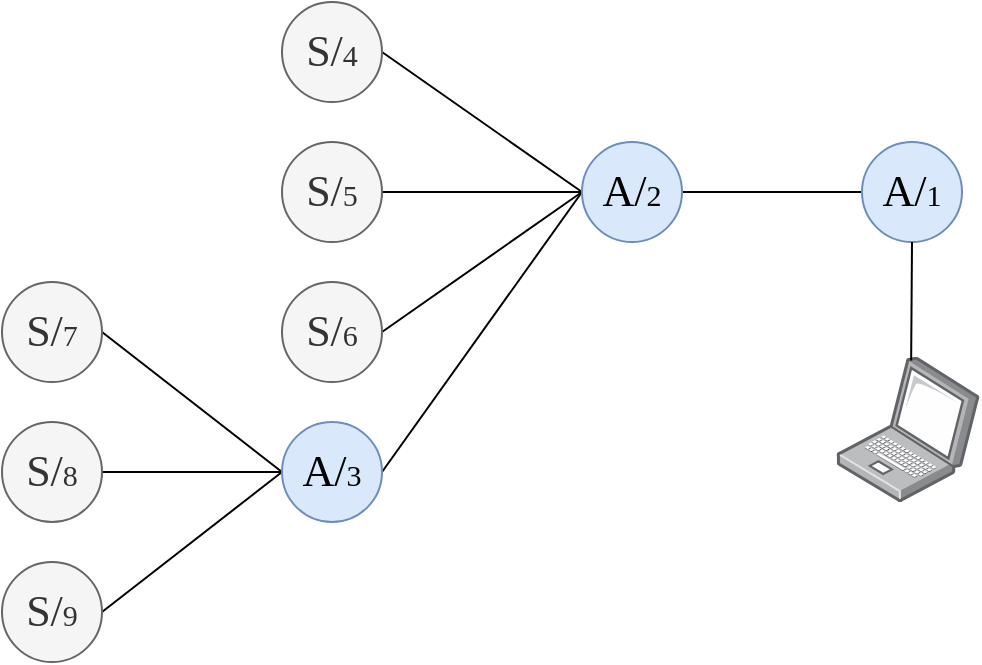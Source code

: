 <mxfile version="24.7.17" pages="3">
  <diagram name="top1" id="UuW0K6QfzV-sTt0LpjAu">
    <mxGraphModel dx="1877" dy="621" grid="1" gridSize="10" guides="1" tooltips="1" connect="1" arrows="1" fold="1" page="1" pageScale="1" pageWidth="827" pageHeight="1169" math="0" shadow="0">
      <root>
        <mxCell id="0" />
        <mxCell id="1" parent="0" />
        <mxCell id="MenDnKpm6PNHFd6rFko4-11" style="rounded=0;orthogonalLoop=1;jettySize=auto;html=1;exitX=1;exitY=0.5;exitDx=0;exitDy=0;entryX=0;entryY=0.5;entryDx=0;entryDy=0;endArrow=none;endFill=0;" edge="1" parent="1" source="MenDnKpm6PNHFd6rFko4-1" target="MenDnKpm6PNHFd6rFko4-8">
          <mxGeometry relative="1" as="geometry" />
        </mxCell>
        <mxCell id="MenDnKpm6PNHFd6rFko4-1" value="&lt;font style=&quot;font-size: 22px;&quot; face=&quot;Computer Modern Roman&quot;&gt;S/&lt;/font&gt;&lt;font style=&quot;font-size: 15px;&quot; face=&quot;Computer Modern Roman&quot;&gt;4&lt;/font&gt;" style="ellipse;whiteSpace=wrap;html=1;aspect=fixed;fillColor=#f5f5f5;strokeColor=#666666;fontColor=#333333;" vertex="1" parent="1">
          <mxGeometry x="20" y="40" width="50" height="50" as="geometry" />
        </mxCell>
        <mxCell id="MenDnKpm6PNHFd6rFko4-12" style="rounded=0;orthogonalLoop=1;jettySize=auto;html=1;exitX=1;exitY=0.5;exitDx=0;exitDy=0;entryX=0;entryY=0.5;entryDx=0;entryDy=0;endArrow=none;endFill=0;" edge="1" parent="1" source="MenDnKpm6PNHFd6rFko4-2" target="MenDnKpm6PNHFd6rFko4-8">
          <mxGeometry relative="1" as="geometry" />
        </mxCell>
        <mxCell id="MenDnKpm6PNHFd6rFko4-2" value="&lt;font style=&quot;font-size: 22px;&quot; face=&quot;Computer Modern Roman&quot;&gt;S/&lt;/font&gt;&lt;font style=&quot;font-size: 15px;&quot; face=&quot;Computer Modern Roman&quot;&gt;5&lt;/font&gt;" style="ellipse;whiteSpace=wrap;html=1;aspect=fixed;fillColor=#f5f5f5;strokeColor=#666666;fontColor=#333333;" vertex="1" parent="1">
          <mxGeometry x="20" y="110" width="50" height="50" as="geometry" />
        </mxCell>
        <mxCell id="MenDnKpm6PNHFd6rFko4-13" style="rounded=0;orthogonalLoop=1;jettySize=auto;html=1;exitX=1;exitY=0.5;exitDx=0;exitDy=0;entryX=0;entryY=0.5;entryDx=0;entryDy=0;endArrow=none;endFill=0;" edge="1" parent="1" source="MenDnKpm6PNHFd6rFko4-3" target="MenDnKpm6PNHFd6rFko4-8">
          <mxGeometry relative="1" as="geometry" />
        </mxCell>
        <mxCell id="MenDnKpm6PNHFd6rFko4-3" value="&lt;font style=&quot;font-size: 22px;&quot; face=&quot;Computer Modern Roman&quot;&gt;S/&lt;/font&gt;&lt;font style=&quot;font-size: 15px;&quot; face=&quot;Computer Modern Roman&quot;&gt;6&lt;/font&gt;" style="ellipse;whiteSpace=wrap;html=1;aspect=fixed;fillColor=#f5f5f5;strokeColor=#666666;fontColor=#333333;" vertex="1" parent="1">
          <mxGeometry x="20" y="180" width="50" height="50" as="geometry" />
        </mxCell>
        <mxCell id="MenDnKpm6PNHFd6rFko4-16" style="rounded=0;orthogonalLoop=1;jettySize=auto;html=1;exitX=1;exitY=0.5;exitDx=0;exitDy=0;entryX=0;entryY=0.5;entryDx=0;entryDy=0;endArrow=none;endFill=0;" edge="1" parent="1" source="MenDnKpm6PNHFd6rFko4-4" target="MenDnKpm6PNHFd6rFko4-7">
          <mxGeometry relative="1" as="geometry" />
        </mxCell>
        <mxCell id="MenDnKpm6PNHFd6rFko4-4" value="&lt;font style=&quot;font-size: 22px;&quot; face=&quot;Computer Modern Roman&quot;&gt;S/&lt;/font&gt;&lt;font style=&quot;font-size: 15px;&quot; face=&quot;Computer Modern Roman&quot;&gt;9&lt;/font&gt;" style="ellipse;whiteSpace=wrap;html=1;aspect=fixed;fillColor=#f5f5f5;strokeColor=#666666;fontColor=#333333;" vertex="1" parent="1">
          <mxGeometry x="-120" y="320" width="50" height="50" as="geometry" />
        </mxCell>
        <mxCell id="MenDnKpm6PNHFd6rFko4-15" style="rounded=0;orthogonalLoop=1;jettySize=auto;html=1;exitX=1;exitY=0.5;exitDx=0;exitDy=0;entryX=0;entryY=0.5;entryDx=0;entryDy=0;endArrow=none;endFill=0;" edge="1" parent="1" source="MenDnKpm6PNHFd6rFko4-5" target="MenDnKpm6PNHFd6rFko4-7">
          <mxGeometry relative="1" as="geometry" />
        </mxCell>
        <mxCell id="MenDnKpm6PNHFd6rFko4-5" value="&lt;font style=&quot;font-size: 22px;&quot; face=&quot;Computer Modern Roman&quot;&gt;S/&lt;/font&gt;&lt;font style=&quot;font-size: 15px;&quot; face=&quot;Computer Modern Roman&quot;&gt;8&lt;/font&gt;" style="ellipse;whiteSpace=wrap;html=1;aspect=fixed;fillColor=#f5f5f5;strokeColor=#666666;fontColor=#333333;" vertex="1" parent="1">
          <mxGeometry x="-120" y="250" width="50" height="50" as="geometry" />
        </mxCell>
        <mxCell id="MenDnKpm6PNHFd6rFko4-14" style="rounded=0;orthogonalLoop=1;jettySize=auto;html=1;exitX=1;exitY=0.5;exitDx=0;exitDy=0;entryX=0;entryY=0.5;entryDx=0;entryDy=0;endArrow=none;endFill=0;" edge="1" parent="1" source="MenDnKpm6PNHFd6rFko4-6" target="MenDnKpm6PNHFd6rFko4-7">
          <mxGeometry relative="1" as="geometry" />
        </mxCell>
        <mxCell id="MenDnKpm6PNHFd6rFko4-6" value="&lt;font style=&quot;font-size: 22px;&quot; face=&quot;Computer Modern Roman&quot;&gt;S/&lt;/font&gt;&lt;font style=&quot;font-size: 15px;&quot; face=&quot;Computer Modern Roman&quot;&gt;7&lt;/font&gt;" style="ellipse;whiteSpace=wrap;html=1;aspect=fixed;fillColor=#f5f5f5;strokeColor=#666666;fontColor=#333333;" vertex="1" parent="1">
          <mxGeometry x="-120" y="180" width="50" height="50" as="geometry" />
        </mxCell>
        <mxCell id="MenDnKpm6PNHFd6rFko4-18" style="rounded=0;orthogonalLoop=1;jettySize=auto;html=1;exitX=1;exitY=0.5;exitDx=0;exitDy=0;entryX=0;entryY=0.5;entryDx=0;entryDy=0;endArrow=none;endFill=0;" edge="1" parent="1" source="MenDnKpm6PNHFd6rFko4-7" target="MenDnKpm6PNHFd6rFko4-8">
          <mxGeometry relative="1" as="geometry" />
        </mxCell>
        <mxCell id="MenDnKpm6PNHFd6rFko4-7" value="&lt;font style=&quot;font-size: 22px;&quot; face=&quot;Computer Modern Roman&quot;&gt;A/&lt;/font&gt;&lt;font style=&quot;font-size: 15px;&quot; face=&quot;Computer Modern Roman&quot;&gt;3&lt;/font&gt;" style="ellipse;whiteSpace=wrap;html=1;aspect=fixed;fillColor=#dae8fc;strokeColor=#6c8ebf;" vertex="1" parent="1">
          <mxGeometry x="20" y="250" width="50" height="50" as="geometry" />
        </mxCell>
        <mxCell id="MenDnKpm6PNHFd6rFko4-17" style="rounded=0;orthogonalLoop=1;jettySize=auto;html=1;exitX=1;exitY=0.5;exitDx=0;exitDy=0;entryX=0;entryY=0.5;entryDx=0;entryDy=0;endArrow=none;endFill=0;" edge="1" parent="1" source="MenDnKpm6PNHFd6rFko4-8" target="MenDnKpm6PNHFd6rFko4-9">
          <mxGeometry relative="1" as="geometry" />
        </mxCell>
        <mxCell id="MenDnKpm6PNHFd6rFko4-8" value="&lt;font style=&quot;font-size: 22px;&quot; face=&quot;Computer Modern Roman&quot;&gt;A/&lt;/font&gt;&lt;font style=&quot;font-size: 15px;&quot; face=&quot;Computer Modern Roman&quot;&gt;2&lt;/font&gt;" style="ellipse;whiteSpace=wrap;html=1;aspect=fixed;fillColor=#dae8fc;strokeColor=#6c8ebf;" vertex="1" parent="1">
          <mxGeometry x="170" y="110" width="50" height="50" as="geometry" />
        </mxCell>
        <mxCell id="MenDnKpm6PNHFd6rFko4-9" value="&lt;font style=&quot;font-size: 22px;&quot; face=&quot;Computer Modern Roman&quot;&gt;A/&lt;/font&gt;&lt;font style=&quot;font-size: 15px;&quot; face=&quot;Computer Modern Roman&quot;&gt;1&lt;/font&gt;" style="ellipse;whiteSpace=wrap;html=1;aspect=fixed;fillColor=#dae8fc;strokeColor=#6c8ebf;" vertex="1" parent="1">
          <mxGeometry x="310" y="110" width="50" height="50" as="geometry" />
        </mxCell>
        <mxCell id="MenDnKpm6PNHFd6rFko4-10" value="" style="image;points=[];aspect=fixed;html=1;align=center;shadow=0;dashed=0;image=img/lib/allied_telesis/computer_and_terminals/Laptop.svg;" vertex="1" parent="1">
          <mxGeometry x="297.21" y="217.4" width="71.58" height="72.6" as="geometry" />
        </mxCell>
        <mxCell id="MenDnKpm6PNHFd6rFko4-19" style="rounded=0;orthogonalLoop=1;jettySize=auto;html=1;exitX=0.5;exitY=1;exitDx=0;exitDy=0;entryX=0.522;entryY=0.025;entryDx=0;entryDy=0;entryPerimeter=0;endArrow=none;endFill=0;" edge="1" parent="1" source="MenDnKpm6PNHFd6rFko4-9" target="MenDnKpm6PNHFd6rFko4-10">
          <mxGeometry relative="1" as="geometry" />
        </mxCell>
      </root>
    </mxGraphModel>
  </diagram>
  <diagram id="4oNQ1_1olOYNEdyRd7ZJ" name="top2">
    <mxGraphModel dx="1050" dy="621" grid="1" gridSize="10" guides="1" tooltips="1" connect="1" arrows="1" fold="1" page="1" pageScale="1" pageWidth="827" pageHeight="1169" math="0" shadow="0">
      <root>
        <mxCell id="0" />
        <mxCell id="1" parent="0" />
        <mxCell id="2382SJI5snDZ3EPNTtdw-1" style="rounded=0;orthogonalLoop=1;jettySize=auto;html=1;exitX=1;exitY=0.5;exitDx=0;exitDy=0;entryX=0;entryY=0.5;entryDx=0;entryDy=0;endArrow=none;endFill=0;" edge="1" parent="1" source="2382SJI5snDZ3EPNTtdw-2" target="2382SJI5snDZ3EPNTtdw-16">
          <mxGeometry relative="1" as="geometry" />
        </mxCell>
        <mxCell id="2382SJI5snDZ3EPNTtdw-2" value="&lt;font style=&quot;font-size: 22px;&quot; face=&quot;Computer Modern Roman&quot;&gt;S/&lt;/font&gt;&lt;font style=&quot;font-size: 15px;&quot; face=&quot;Computer Modern Roman&quot;&gt;4&lt;/font&gt;" style="ellipse;whiteSpace=wrap;html=1;aspect=fixed;fillColor=#f5f5f5;strokeColor=#666666;fontColor=#333333;" vertex="1" parent="1">
          <mxGeometry x="20" y="40" width="50" height="50" as="geometry" />
        </mxCell>
        <mxCell id="2382SJI5snDZ3EPNTtdw-3" style="rounded=0;orthogonalLoop=1;jettySize=auto;html=1;exitX=1;exitY=0.5;exitDx=0;exitDy=0;entryX=0;entryY=0.5;entryDx=0;entryDy=0;endArrow=none;endFill=0;" edge="1" parent="1" source="2382SJI5snDZ3EPNTtdw-4" target="2382SJI5snDZ3EPNTtdw-16">
          <mxGeometry relative="1" as="geometry" />
        </mxCell>
        <mxCell id="2382SJI5snDZ3EPNTtdw-4" value="&lt;font style=&quot;font-size: 22px;&quot; face=&quot;Computer Modern Roman&quot;&gt;S/&lt;/font&gt;&lt;font style=&quot;font-size: 15px;&quot; face=&quot;Computer Modern Roman&quot;&gt;5&lt;/font&gt;" style="ellipse;whiteSpace=wrap;html=1;aspect=fixed;fillColor=#f5f5f5;strokeColor=#666666;fontColor=#333333;" vertex="1" parent="1">
          <mxGeometry x="20" y="110" width="50" height="50" as="geometry" />
        </mxCell>
        <mxCell id="2382SJI5snDZ3EPNTtdw-5" style="rounded=0;orthogonalLoop=1;jettySize=auto;html=1;exitX=1;exitY=0.5;exitDx=0;exitDy=0;entryX=0;entryY=0.5;entryDx=0;entryDy=0;endArrow=none;endFill=0;" edge="1" parent="1" source="2382SJI5snDZ3EPNTtdw-6" target="2382SJI5snDZ3EPNTtdw-16">
          <mxGeometry relative="1" as="geometry" />
        </mxCell>
        <mxCell id="2382SJI5snDZ3EPNTtdw-6" value="&lt;font style=&quot;font-size: 22px;&quot; face=&quot;Computer Modern Roman&quot;&gt;S/&lt;/font&gt;&lt;font style=&quot;font-size: 15px;&quot; face=&quot;Computer Modern Roman&quot;&gt;6&lt;/font&gt;" style="ellipse;whiteSpace=wrap;html=1;aspect=fixed;fillColor=#f5f5f5;strokeColor=#666666;fontColor=#333333;" vertex="1" parent="1">
          <mxGeometry x="20" y="180" width="50" height="50" as="geometry" />
        </mxCell>
        <mxCell id="2382SJI5snDZ3EPNTtdw-15" style="rounded=0;orthogonalLoop=1;jettySize=auto;html=1;exitX=1;exitY=0.5;exitDx=0;exitDy=0;entryX=0;entryY=0.5;entryDx=0;entryDy=0;endArrow=none;endFill=0;" edge="1" parent="1" source="2382SJI5snDZ3EPNTtdw-16" target="2382SJI5snDZ3EPNTtdw-17">
          <mxGeometry relative="1" as="geometry" />
        </mxCell>
        <mxCell id="2382SJI5snDZ3EPNTtdw-16" value="&lt;font style=&quot;font-size: 22px;&quot; face=&quot;Computer Modern Roman&quot;&gt;A/&lt;/font&gt;&lt;font style=&quot;font-size: 15px;&quot; face=&quot;Computer Modern Roman&quot;&gt;2&lt;/font&gt;" style="ellipse;whiteSpace=wrap;html=1;aspect=fixed;fillColor=#dae8fc;strokeColor=#6c8ebf;" vertex="1" parent="1">
          <mxGeometry x="170" y="110" width="50" height="50" as="geometry" />
        </mxCell>
        <mxCell id="2382SJI5snDZ3EPNTtdw-17" value="&lt;font style=&quot;font-size: 22px;&quot; face=&quot;Computer Modern Roman&quot;&gt;A/&lt;/font&gt;&lt;font style=&quot;font-size: 15px;&quot; face=&quot;Computer Modern Roman&quot;&gt;1&lt;/font&gt;" style="ellipse;whiteSpace=wrap;html=1;aspect=fixed;fillColor=#dae8fc;strokeColor=#6c8ebf;" vertex="1" parent="1">
          <mxGeometry x="310" y="110" width="50" height="50" as="geometry" />
        </mxCell>
        <mxCell id="2382SJI5snDZ3EPNTtdw-18" value="" style="image;points=[];aspect=fixed;html=1;align=center;shadow=0;dashed=0;image=img/lib/allied_telesis/computer_and_terminals/Laptop.svg;" vertex="1" parent="1">
          <mxGeometry x="297.21" y="217.4" width="71.58" height="72.6" as="geometry" />
        </mxCell>
        <mxCell id="2382SJI5snDZ3EPNTtdw-19" style="rounded=0;orthogonalLoop=1;jettySize=auto;html=1;exitX=0.5;exitY=1;exitDx=0;exitDy=0;entryX=0.522;entryY=0.025;entryDx=0;entryDy=0;entryPerimeter=0;endArrow=none;endFill=0;" edge="1" parent="1" source="2382SJI5snDZ3EPNTtdw-17" target="2382SJI5snDZ3EPNTtdw-18">
          <mxGeometry relative="1" as="geometry" />
        </mxCell>
      </root>
    </mxGraphModel>
  </diagram>
  <diagram id="XusiFByXITy1pvXUGYrJ" name="top3">
    <mxGraphModel dx="913" dy="540" grid="1" gridSize="10" guides="1" tooltips="1" connect="1" arrows="1" fold="1" page="1" pageScale="1" pageWidth="827" pageHeight="1169" math="0" shadow="0">
      <root>
        <mxCell id="0" />
        <mxCell id="1" parent="0" />
        <mxCell id="OnxUpgJNcdyqEseeKhwQ-1" style="rounded=0;orthogonalLoop=1;jettySize=auto;html=1;exitX=1;exitY=0.5;exitDx=0;exitDy=0;entryX=0;entryY=0.5;entryDx=0;entryDy=0;endArrow=none;endFill=0;" edge="1" parent="1" source="OnxUpgJNcdyqEseeKhwQ-2" target="OnxUpgJNcdyqEseeKhwQ-8">
          <mxGeometry relative="1" as="geometry" />
        </mxCell>
        <mxCell id="OnxUpgJNcdyqEseeKhwQ-2" value="&lt;font style=&quot;font-size: 22px;&quot; face=&quot;Computer Modern Roman&quot;&gt;S/&lt;/font&gt;&lt;font style=&quot;font-size: 15px;&quot; face=&quot;Computer Modern Roman&quot;&gt;4&lt;/font&gt;" style="ellipse;whiteSpace=wrap;html=1;aspect=fixed;fillColor=#f5f5f5;strokeColor=#666666;fontColor=#333333;" vertex="1" parent="1">
          <mxGeometry x="20" y="40" width="50" height="50" as="geometry" />
        </mxCell>
        <mxCell id="OnxUpgJNcdyqEseeKhwQ-3" style="rounded=0;orthogonalLoop=1;jettySize=auto;html=1;exitX=1;exitY=0.5;exitDx=0;exitDy=0;entryX=0;entryY=0.5;entryDx=0;entryDy=0;endArrow=none;endFill=0;" edge="1" parent="1" source="OnxUpgJNcdyqEseeKhwQ-4" target="OnxUpgJNcdyqEseeKhwQ-8">
          <mxGeometry relative="1" as="geometry" />
        </mxCell>
        <mxCell id="OnxUpgJNcdyqEseeKhwQ-4" value="&lt;font style=&quot;font-size: 22px;&quot; face=&quot;Computer Modern Roman&quot;&gt;S/&lt;/font&gt;&lt;font style=&quot;font-size: 15px;&quot; face=&quot;Computer Modern Roman&quot;&gt;5&lt;/font&gt;" style="ellipse;whiteSpace=wrap;html=1;aspect=fixed;fillColor=#f5f5f5;strokeColor=#666666;fontColor=#333333;" vertex="1" parent="1">
          <mxGeometry x="20" y="110" width="50" height="50" as="geometry" />
        </mxCell>
        <mxCell id="OnxUpgJNcdyqEseeKhwQ-5" style="rounded=0;orthogonalLoop=1;jettySize=auto;html=1;exitX=1;exitY=0.5;exitDx=0;exitDy=0;entryX=0;entryY=0.5;entryDx=0;entryDy=0;endArrow=none;endFill=0;" edge="1" parent="1" source="OnxUpgJNcdyqEseeKhwQ-6" target="OnxUpgJNcdyqEseeKhwQ-8">
          <mxGeometry relative="1" as="geometry" />
        </mxCell>
        <mxCell id="OnxUpgJNcdyqEseeKhwQ-6" value="&lt;font style=&quot;font-size: 22px;&quot; face=&quot;Computer Modern Roman&quot;&gt;S/&lt;/font&gt;&lt;font style=&quot;font-size: 15px;&quot; face=&quot;Computer Modern Roman&quot;&gt;6&lt;/font&gt;" style="ellipse;whiteSpace=wrap;html=1;aspect=fixed;fillColor=#f5f5f5;strokeColor=#666666;fontColor=#333333;" vertex="1" parent="1">
          <mxGeometry x="20" y="180" width="50" height="50" as="geometry" />
        </mxCell>
        <mxCell id="OnxUpgJNcdyqEseeKhwQ-12" style="rounded=0;orthogonalLoop=1;jettySize=auto;html=1;exitX=0.5;exitY=1;exitDx=0;exitDy=0;endArrow=none;endFill=0;" edge="1" parent="1" source="OnxUpgJNcdyqEseeKhwQ-8" target="OnxUpgJNcdyqEseeKhwQ-10">
          <mxGeometry relative="1" as="geometry" />
        </mxCell>
        <mxCell id="OnxUpgJNcdyqEseeKhwQ-8" value="&lt;font style=&quot;font-size: 22px;&quot; face=&quot;Computer Modern Roman&quot;&gt;A/&lt;/font&gt;&lt;font style=&quot;font-size: 15px;&quot; face=&quot;Computer Modern Roman&quot;&gt;2&lt;/font&gt;" style="ellipse;whiteSpace=wrap;html=1;aspect=fixed;fillColor=#dae8fc;strokeColor=#6c8ebf;" vertex="1" parent="1">
          <mxGeometry x="170" y="110" width="50" height="50" as="geometry" />
        </mxCell>
        <mxCell id="OnxUpgJNcdyqEseeKhwQ-10" value="" style="image;points=[];aspect=fixed;html=1;align=center;shadow=0;dashed=0;image=img/lib/allied_telesis/computer_and_terminals/Laptop.svg;" vertex="1" parent="1">
          <mxGeometry x="159.21" y="210" width="71.58" height="72.6" as="geometry" />
        </mxCell>
      </root>
    </mxGraphModel>
  </diagram>
</mxfile>

